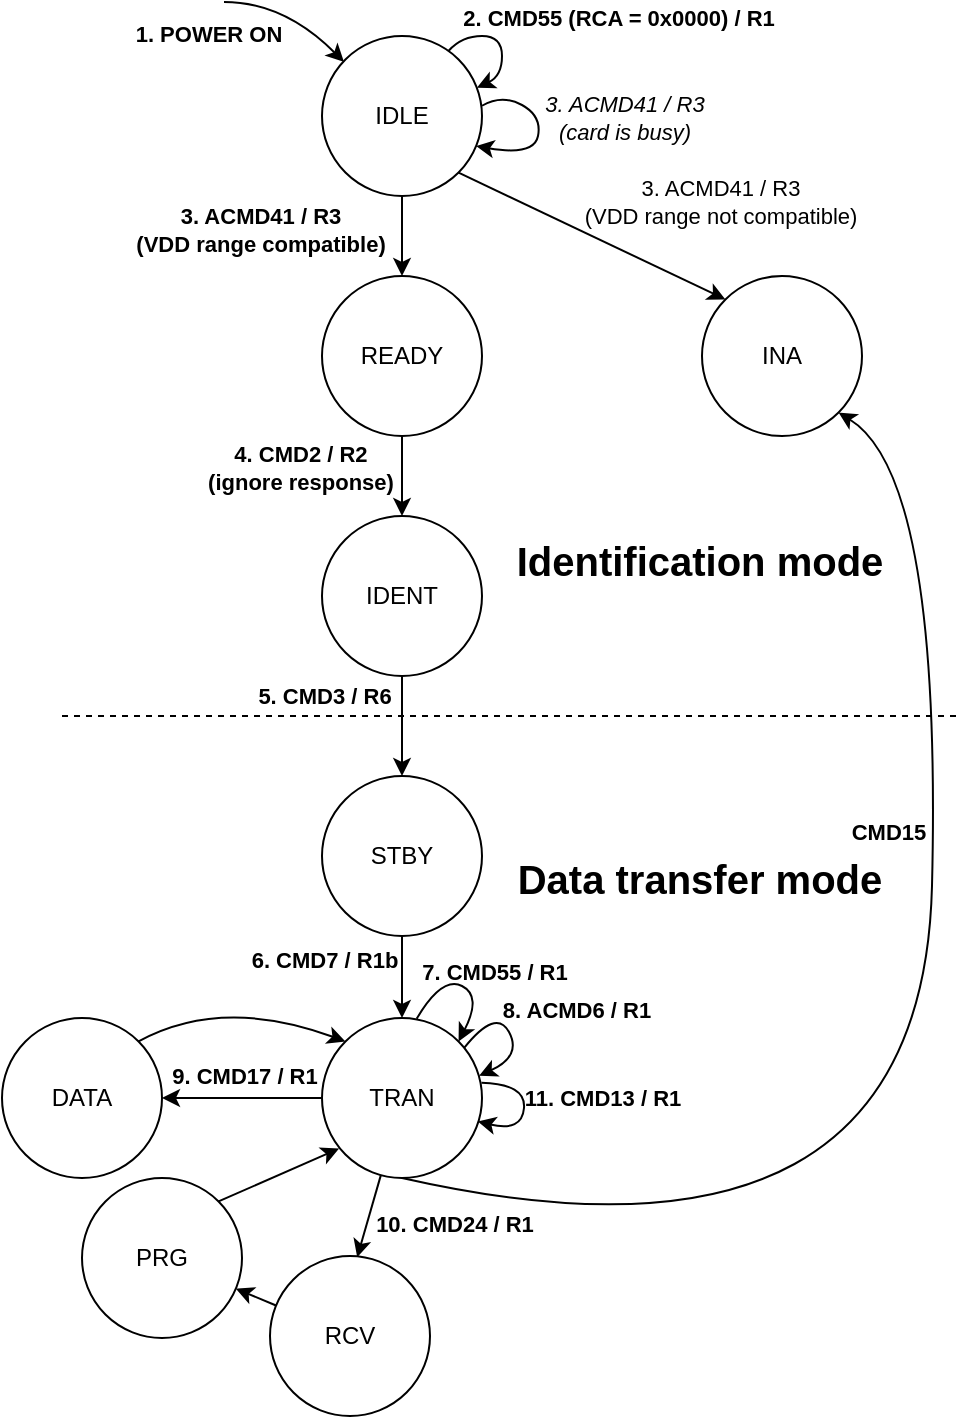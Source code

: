 <mxfile version="20.8.10" type="device"><diagram id="7k8M25I1EJLbfj225uPY" name="Страница 1"><mxGraphModel dx="446" dy="288" grid="1" gridSize="10" guides="1" tooltips="1" connect="1" arrows="1" fold="1" page="1" pageScale="1" pageWidth="827" pageHeight="1169" math="0" shadow="0"><root><mxCell id="0"/><mxCell id="1" parent="0"/><mxCell id="ZjYZ1jOLjF3a_fjfkov7-1" value="IDLE" style="ellipse;whiteSpace=wrap;html=1;aspect=fixed;" parent="1" vertex="1"><mxGeometry x="360" y="80" width="80" height="80" as="geometry"/></mxCell><mxCell id="ZjYZ1jOLjF3a_fjfkov7-2" value="" style="curved=1;endArrow=classic;html=1;rounded=0;" parent="1" edge="1"><mxGeometry width="50" height="50" relative="1" as="geometry"><mxPoint x="311" y="63" as="sourcePoint"/><mxPoint x="371" y="93" as="targetPoint"/><Array as="points"><mxPoint x="341" y="63"/></Array></mxGeometry></mxCell><mxCell id="ZjYZ1jOLjF3a_fjfkov7-3" value="&lt;b&gt;1. POWER ON&lt;/b&gt;" style="edgeLabel;html=1;align=center;verticalAlign=middle;resizable=0;points=[];labelBackgroundColor=none;" parent="ZjYZ1jOLjF3a_fjfkov7-2" vertex="1" connectable="0"><mxGeometry x="0.084" y="-4" relative="1" as="geometry"><mxPoint x="-42" y="6" as="offset"/></mxGeometry></mxCell><mxCell id="ZjYZ1jOLjF3a_fjfkov7-10" value="INA" style="ellipse;whiteSpace=wrap;html=1;aspect=fixed;" parent="1" vertex="1"><mxGeometry x="550" y="200" width="80" height="80" as="geometry"/></mxCell><mxCell id="ZjYZ1jOLjF3a_fjfkov7-11" value="" style="curved=1;endArrow=classic;html=1;rounded=0;entryX=0;entryY=0;entryDx=0;entryDy=0;exitX=1;exitY=1;exitDx=0;exitDy=0;" parent="1" source="ZjYZ1jOLjF3a_fjfkov7-1" target="ZjYZ1jOLjF3a_fjfkov7-10" edge="1"><mxGeometry width="50" height="50" relative="1" as="geometry"><mxPoint x="396.88" y="183.76" as="sourcePoint"/><mxPoint x="292.0" y="240" as="targetPoint"/><Array as="points"/></mxGeometry></mxCell><mxCell id="ZjYZ1jOLjF3a_fjfkov7-12" value="3. ACMD41 / R3&lt;br&gt;(VDD range not compatible)" style="edgeLabel;html=1;align=center;verticalAlign=middle;resizable=0;points=[];labelBackgroundColor=none;" parent="ZjYZ1jOLjF3a_fjfkov7-11" vertex="1" connectable="0"><mxGeometry x="0.664" relative="1" as="geometry"><mxPoint x="19" y="-38" as="offset"/></mxGeometry></mxCell><mxCell id="ZjYZ1jOLjF3a_fjfkov7-14" value="" style="curved=1;endArrow=classic;html=1;rounded=0;exitX=0.792;exitY=0.092;exitDx=0;exitDy=0;exitPerimeter=0;entryX=0.969;entryY=0.323;entryDx=0;entryDy=0;entryPerimeter=0;" parent="1" source="ZjYZ1jOLjF3a_fjfkov7-1" target="ZjYZ1jOLjF3a_fjfkov7-1" edge="1"><mxGeometry width="50" height="50" relative="1" as="geometry"><mxPoint x="423.48" y="86.16" as="sourcePoint"/><mxPoint x="439" y="110" as="targetPoint"/><Array as="points"><mxPoint x="430" y="80"/><mxPoint x="450" y="80"/><mxPoint x="450" y="100"/></Array></mxGeometry></mxCell><mxCell id="ZjYZ1jOLjF3a_fjfkov7-16" value="&lt;b style=&quot;&quot;&gt;2. CMD55 (RCA = 0x0000) / R1&lt;/b&gt;" style="edgeLabel;html=1;align=center;verticalAlign=middle;resizable=0;points=[];labelBackgroundColor=none;" parent="ZjYZ1jOLjF3a_fjfkov7-14" vertex="1" connectable="0"><mxGeometry x="-0.1" y="-1" relative="1" as="geometry"><mxPoint x="59" y="-10" as="offset"/></mxGeometry></mxCell><mxCell id="ZjYZ1jOLjF3a_fjfkov7-17" value="" style="curved=1;endArrow=classic;html=1;rounded=0;exitX=1;exitY=0.436;exitDx=0;exitDy=0;exitPerimeter=0;entryX=0.963;entryY=0.688;entryDx=0;entryDy=0;entryPerimeter=0;" parent="1" source="ZjYZ1jOLjF3a_fjfkov7-1" target="ZjYZ1jOLjF3a_fjfkov7-1" edge="1"><mxGeometry width="50" height="50" relative="1" as="geometry"><mxPoint x="439.36" y="116.36" as="sourcePoint"/><mxPoint x="440" y="136" as="targetPoint"/><Array as="points"><mxPoint x="450" y="109"/><mxPoint x="470" y="120"/><mxPoint x="466" y="140"/></Array></mxGeometry></mxCell><mxCell id="ZjYZ1jOLjF3a_fjfkov7-18" value="&lt;i style=&quot;&quot;&gt;3. ACMD41 / R3&lt;br&gt;(card is busy)&lt;/i&gt;" style="edgeLabel;html=1;align=center;verticalAlign=middle;resizable=0;points=[];labelBackgroundColor=none;" parent="ZjYZ1jOLjF3a_fjfkov7-17" vertex="1" connectable="0"><mxGeometry x="-0.1" y="-1" relative="1" as="geometry"><mxPoint x="42" y="-3" as="offset"/></mxGeometry></mxCell><mxCell id="ZjYZ1jOLjF3a_fjfkov7-19" value="READY" style="ellipse;whiteSpace=wrap;html=1;aspect=fixed;" parent="1" vertex="1"><mxGeometry x="360" y="200" width="80" height="80" as="geometry"/></mxCell><mxCell id="ZjYZ1jOLjF3a_fjfkov7-20" value="" style="curved=1;endArrow=classic;html=1;rounded=0;exitX=0.5;exitY=1;exitDx=0;exitDy=0;entryX=0.5;entryY=0;entryDx=0;entryDy=0;" parent="1" source="ZjYZ1jOLjF3a_fjfkov7-1" target="ZjYZ1jOLjF3a_fjfkov7-19" edge="1"><mxGeometry width="50" height="50" relative="1" as="geometry"><mxPoint x="398.96" y="159.64" as="sourcePoint"/><mxPoint x="400" y="190" as="targetPoint"/><Array as="points"/></mxGeometry></mxCell><mxCell id="ZjYZ1jOLjF3a_fjfkov7-21" value="&lt;b style=&quot;&quot;&gt;3. ACMD41 / R3&lt;br&gt;(&lt;/b&gt;&lt;b&gt;VDD range compatible&lt;/b&gt;&lt;b style=&quot;&quot;&gt;)&lt;/b&gt;" style="edgeLabel;html=1;align=center;verticalAlign=middle;resizable=0;points=[];labelBackgroundColor=none;" parent="ZjYZ1jOLjF3a_fjfkov7-20" vertex="1" connectable="0"><mxGeometry x="-0.1" y="-1" relative="1" as="geometry"><mxPoint x="-70" y="-1" as="offset"/></mxGeometry></mxCell><mxCell id="ZjYZ1jOLjF3a_fjfkov7-22" value="IDENT" style="ellipse;whiteSpace=wrap;html=1;aspect=fixed;" parent="1" vertex="1"><mxGeometry x="360" y="320" width="80" height="80" as="geometry"/></mxCell><mxCell id="ZjYZ1jOLjF3a_fjfkov7-23" value="" style="curved=1;endArrow=classic;html=1;rounded=0;exitX=0.5;exitY=1;exitDx=0;exitDy=0;entryX=0.5;entryY=0;entryDx=0;entryDy=0;" parent="1" edge="1"><mxGeometry width="50" height="50" relative="1" as="geometry"><mxPoint x="400.0" y="280" as="sourcePoint"/><mxPoint x="400.0" y="320" as="targetPoint"/><Array as="points"/></mxGeometry></mxCell><mxCell id="ZjYZ1jOLjF3a_fjfkov7-24" value="&lt;b style=&quot;&quot;&gt;4. CMD2 / R2&lt;br&gt;(ignore response)&lt;br&gt;&lt;/b&gt;" style="edgeLabel;html=1;align=center;verticalAlign=middle;resizable=0;points=[];labelBackgroundColor=none;" parent="ZjYZ1jOLjF3a_fjfkov7-23" vertex="1" connectable="0"><mxGeometry x="-0.1" y="-1" relative="1" as="geometry"><mxPoint x="-50" y="-2" as="offset"/></mxGeometry></mxCell><mxCell id="ZjYZ1jOLjF3a_fjfkov7-25" value="STBY" style="ellipse;whiteSpace=wrap;html=1;aspect=fixed;" parent="1" vertex="1"><mxGeometry x="360" y="450" width="80" height="80" as="geometry"/></mxCell><mxCell id="ZjYZ1jOLjF3a_fjfkov7-28" value="" style="endArrow=none;dashed=1;html=1;rounded=0;" parent="1" edge="1"><mxGeometry width="50" height="50" relative="1" as="geometry"><mxPoint x="230" y="420" as="sourcePoint"/><mxPoint x="680" y="420" as="targetPoint"/></mxGeometry></mxCell><mxCell id="ZjYZ1jOLjF3a_fjfkov7-29" value="&lt;font style=&quot;font-size: 20px;&quot;&gt;&lt;b&gt;Identification mode&lt;/b&gt;&lt;/font&gt;" style="text;html=1;strokeColor=none;fillColor=none;align=center;verticalAlign=middle;whiteSpace=wrap;rounded=0;labelBackgroundColor=none;" parent="1" vertex="1"><mxGeometry x="454" y="327" width="190" height="30" as="geometry"/></mxCell><mxCell id="ZjYZ1jOLjF3a_fjfkov7-31" value="&lt;font style=&quot;font-size: 20px;&quot;&gt;&lt;b&gt;Data transfer mode&lt;/b&gt;&lt;/font&gt;" style="text;html=1;strokeColor=none;fillColor=none;align=center;verticalAlign=middle;whiteSpace=wrap;rounded=0;labelBackgroundColor=none;" parent="1" vertex="1"><mxGeometry x="454" y="486" width="190" height="30" as="geometry"/></mxCell><mxCell id="ZjYZ1jOLjF3a_fjfkov7-32" value="" style="curved=1;endArrow=classic;html=1;rounded=0;exitX=0.5;exitY=1;exitDx=0;exitDy=0;entryX=0.5;entryY=0;entryDx=0;entryDy=0;" parent="1" target="ZjYZ1jOLjF3a_fjfkov7-25" edge="1"><mxGeometry width="50" height="50" relative="1" as="geometry"><mxPoint x="400.0" y="400" as="sourcePoint"/><mxPoint x="400.0" y="440" as="targetPoint"/><Array as="points"/></mxGeometry></mxCell><mxCell id="ZjYZ1jOLjF3a_fjfkov7-33" value="&lt;b style=&quot;&quot;&gt;5. CMD3 / R6&lt;br&gt;&lt;/b&gt;" style="edgeLabel;html=1;align=center;verticalAlign=middle;resizable=0;points=[];labelBackgroundColor=none;" parent="ZjYZ1jOLjF3a_fjfkov7-32" vertex="1" connectable="0"><mxGeometry x="-0.1" y="-1" relative="1" as="geometry"><mxPoint x="-38" y="-13" as="offset"/></mxGeometry></mxCell><mxCell id="ZjYZ1jOLjF3a_fjfkov7-38" value="TRAN" style="ellipse;whiteSpace=wrap;html=1;aspect=fixed;" parent="1" vertex="1"><mxGeometry x="360" y="571" width="80" height="80" as="geometry"/></mxCell><mxCell id="ZjYZ1jOLjF3a_fjfkov7-39" value="" style="endArrow=classic;html=1;rounded=0;fontSize=20;entryX=0.5;entryY=0;entryDx=0;entryDy=0;exitX=0.5;exitY=1;exitDx=0;exitDy=0;" parent="1" source="ZjYZ1jOLjF3a_fjfkov7-25" target="ZjYZ1jOLjF3a_fjfkov7-38" edge="1"><mxGeometry width="50" height="50" relative="1" as="geometry"><mxPoint x="360" y="480" as="sourcePoint"/><mxPoint x="410" y="430" as="targetPoint"/></mxGeometry></mxCell><mxCell id="ZjYZ1jOLjF3a_fjfkov7-41" value="&lt;span style=&quot;font-size: 11px;&quot;&gt;&lt;b&gt;6. CMD7 / R1b&lt;/b&gt;&lt;/span&gt;" style="edgeLabel;html=1;align=center;verticalAlign=middle;resizable=0;points=[];fontSize=20;labelBackgroundColor=none;" parent="ZjYZ1jOLjF3a_fjfkov7-39" vertex="1" connectable="0"><mxGeometry x="0.562" y="1" relative="1" as="geometry"><mxPoint x="-40" y="-24" as="offset"/></mxGeometry></mxCell><mxCell id="ZjYZ1jOLjF3a_fjfkov7-42" value="" style="curved=1;endArrow=classic;html=1;rounded=0;exitX=0.792;exitY=0.092;exitDx=0;exitDy=0;exitPerimeter=0;entryX=1;entryY=0;entryDx=0;entryDy=0;" parent="1" target="ZjYZ1jOLjF3a_fjfkov7-38" edge="1"><mxGeometry width="50" height="50" relative="1" as="geometry"><mxPoint x="407.36" y="571.36" as="sourcePoint"/><mxPoint x="426.68" y="588.12" as="targetPoint"/><Array as="points"><mxPoint x="420" y="550"/><mxPoint x="440" y="560"/></Array></mxGeometry></mxCell><mxCell id="ZjYZ1jOLjF3a_fjfkov7-43" value="&lt;b style=&quot;&quot;&gt;7. CMD55 / R1&lt;/b&gt;" style="edgeLabel;html=1;align=center;verticalAlign=middle;resizable=0;points=[];labelBackgroundColor=none;" parent="ZjYZ1jOLjF3a_fjfkov7-42" vertex="1" connectable="0"><mxGeometry x="-0.1" y="-1" relative="1" as="geometry"><mxPoint x="19" y="-7" as="offset"/></mxGeometry></mxCell><mxCell id="ZjYZ1jOLjF3a_fjfkov7-44" value="" style="curved=1;endArrow=classic;html=1;rounded=0;exitX=0;exitY=0.5;exitDx=0;exitDy=0;entryX=1;entryY=0.5;entryDx=0;entryDy=0;" parent="1" source="ZjYZ1jOLjF3a_fjfkov7-38" target="ZjYZ1jOLjF3a_fjfkov7-50" edge="1"><mxGeometry width="50" height="50" relative="1" as="geometry"><mxPoint x="403.36" y="668.36" as="sourcePoint"/><mxPoint x="417.52" y="686.84" as="targetPoint"/></mxGeometry></mxCell><mxCell id="ZjYZ1jOLjF3a_fjfkov7-53" value="&lt;b&gt;9. CMD17 / R1&lt;/b&gt;" style="edgeLabel;html=1;align=center;verticalAlign=middle;resizable=0;points=[];fontSize=11;labelBackgroundColor=none;" parent="ZjYZ1jOLjF3a_fjfkov7-44" vertex="1" connectable="0"><mxGeometry x="-0.376" relative="1" as="geometry"><mxPoint x="-14" y="-11" as="offset"/></mxGeometry></mxCell><mxCell id="ZjYZ1jOLjF3a_fjfkov7-46" value="" style="curved=1;endArrow=classic;html=1;rounded=0;exitX=0.926;exitY=0.237;exitDx=0;exitDy=0;exitPerimeter=0;entryX=0.982;entryY=0.361;entryDx=0;entryDy=0;entryPerimeter=0;" parent="1" target="ZjYZ1jOLjF3a_fjfkov7-38" edge="1"><mxGeometry width="50" height="50" relative="1" as="geometry"><mxPoint x="431.08" y="585.96" as="sourcePoint"/><mxPoint x="440" y="600" as="targetPoint"/><Array as="points"><mxPoint x="447" y="566"/><mxPoint x="460" y="590"/></Array></mxGeometry></mxCell><mxCell id="ZjYZ1jOLjF3a_fjfkov7-47" value="&lt;b style=&quot;&quot;&gt;8. ACMD6 / R1&lt;/b&gt;" style="edgeLabel;html=1;align=center;verticalAlign=middle;resizable=0;points=[];labelBackgroundColor=none;" parent="ZjYZ1jOLjF3a_fjfkov7-46" vertex="1" connectable="0"><mxGeometry x="-0.1" y="-1" relative="1" as="geometry"><mxPoint x="36" y="-8" as="offset"/></mxGeometry></mxCell><mxCell id="ZjYZ1jOLjF3a_fjfkov7-50" value="DATA" style="ellipse;whiteSpace=wrap;html=1;aspect=fixed;" parent="1" vertex="1"><mxGeometry x="200" y="571" width="80" height="80" as="geometry"/></mxCell><mxCell id="ZjYZ1jOLjF3a_fjfkov7-55" value="" style="curved=1;endArrow=classic;html=1;rounded=0;fontSize=11;exitX=1;exitY=0;exitDx=0;exitDy=0;entryX=0;entryY=0;entryDx=0;entryDy=0;" parent="1" source="ZjYZ1jOLjF3a_fjfkov7-50" target="ZjYZ1jOLjF3a_fjfkov7-38" edge="1"><mxGeometry width="50" height="50" relative="1" as="geometry"><mxPoint x="380" y="620" as="sourcePoint"/><mxPoint x="430" y="570" as="targetPoint"/><Array as="points"><mxPoint x="310" y="560"/></Array></mxGeometry></mxCell><mxCell id="ZjYZ1jOLjF3a_fjfkov7-60" value="" style="rounded=0;orthogonalLoop=1;jettySize=auto;html=1;fontSize=11;" parent="1" source="ZjYZ1jOLjF3a_fjfkov7-56" target="ZjYZ1jOLjF3a_fjfkov7-59" edge="1"><mxGeometry relative="1" as="geometry"/></mxCell><mxCell id="ZjYZ1jOLjF3a_fjfkov7-56" value="RCV" style="ellipse;whiteSpace=wrap;html=1;aspect=fixed;" parent="1" vertex="1"><mxGeometry x="334" y="690" width="80" height="80" as="geometry"/></mxCell><mxCell id="ZjYZ1jOLjF3a_fjfkov7-57" value="" style="curved=1;endArrow=classic;html=1;rounded=0;exitX=0.367;exitY=0.985;exitDx=0;exitDy=0;entryX=0.545;entryY=0.008;entryDx=0;entryDy=0;entryPerimeter=0;exitPerimeter=0;" parent="1" source="ZjYZ1jOLjF3a_fjfkov7-38" target="ZjYZ1jOLjF3a_fjfkov7-56" edge="1"><mxGeometry width="50" height="50" relative="1" as="geometry"><mxPoint x="385.76" y="652.84" as="sourcePoint"/><mxPoint x="350.0" y="700" as="targetPoint"/></mxGeometry></mxCell><mxCell id="ZjYZ1jOLjF3a_fjfkov7-58" value="&lt;b&gt;10. CMD24 / R1&lt;/b&gt;" style="edgeLabel;html=1;align=center;verticalAlign=middle;resizable=0;points=[];fontSize=11;labelBackgroundColor=none;" parent="ZjYZ1jOLjF3a_fjfkov7-57" vertex="1" connectable="0"><mxGeometry x="-0.376" relative="1" as="geometry"><mxPoint x="40" y="11" as="offset"/></mxGeometry></mxCell><mxCell id="ZjYZ1jOLjF3a_fjfkov7-59" value="PRG" style="ellipse;whiteSpace=wrap;html=1;aspect=fixed;" parent="1" vertex="1"><mxGeometry x="240" y="651" width="80" height="80" as="geometry"/></mxCell><mxCell id="ZjYZ1jOLjF3a_fjfkov7-61" value="" style="curved=1;endArrow=classic;html=1;rounded=0;fontSize=11;exitX=1;exitY=0;exitDx=0;exitDy=0;entryX=0.107;entryY=0.816;entryDx=0;entryDy=0;entryPerimeter=0;" parent="1" source="ZjYZ1jOLjF3a_fjfkov7-59" target="ZjYZ1jOLjF3a_fjfkov7-38" edge="1"><mxGeometry width="50" height="50" relative="1" as="geometry"><mxPoint x="382.24" y="860" as="sourcePoint"/><mxPoint x="294" y="622.36" as="targetPoint"/></mxGeometry></mxCell><mxCell id="ZjYZ1jOLjF3a_fjfkov7-62" value="" style="curved=1;endArrow=classic;html=1;rounded=0;fontSize=11;entryX=1;entryY=1;entryDx=0;entryDy=0;exitX=0.5;exitY=1;exitDx=0;exitDy=0;" parent="1" source="ZjYZ1jOLjF3a_fjfkov7-38" target="ZjYZ1jOLjF3a_fjfkov7-10" edge="1"><mxGeometry width="50" height="50" relative="1" as="geometry"><mxPoint x="406" y="650" as="sourcePoint"/><mxPoint x="790.0" y="527" as="targetPoint"/><Array as="points"><mxPoint x="660" y="710"/><mxPoint x="670" y="300"/></Array></mxGeometry></mxCell><mxCell id="ZjYZ1jOLjF3a_fjfkov7-63" value="&lt;b&gt;CMD15&lt;/b&gt;" style="edgeLabel;html=1;align=center;verticalAlign=middle;resizable=0;points=[];fontSize=11;" parent="ZjYZ1jOLjF3a_fjfkov7-62" vertex="1" connectable="0"><mxGeometry x="0.35" relative="1" as="geometry"><mxPoint x="-23" y="-1" as="offset"/></mxGeometry></mxCell><mxCell id="Z62kFLgMn0JkQFBbgJXl-1" value="" style="curved=1;endArrow=classic;html=1;rounded=0;exitX=0.997;exitY=0.43;exitDx=0;exitDy=0;exitPerimeter=0;entryX=0.974;entryY=0.672;entryDx=0;entryDy=0;entryPerimeter=0;" parent="1" edge="1"><mxGeometry width="50" height="50" relative="1" as="geometry"><mxPoint x="439.76" y="603.4" as="sourcePoint"/><mxPoint x="437.92" y="622.76" as="targetPoint"/><Array as="points"><mxPoint x="462" y="604"/><mxPoint x="460" y="628"/></Array></mxGeometry></mxCell><mxCell id="Z62kFLgMn0JkQFBbgJXl-2" value="&lt;b style=&quot;&quot;&gt;11. CMD13 / R1&lt;/b&gt;" style="edgeLabel;html=1;align=center;verticalAlign=middle;resizable=0;points=[];labelBackgroundColor=none;" parent="Z62kFLgMn0JkQFBbgJXl-1" vertex="1" connectable="0"><mxGeometry x="-0.1" y="-1" relative="1" as="geometry"><mxPoint x="39" y="-2" as="offset"/></mxGeometry></mxCell></root></mxGraphModel></diagram></mxfile>